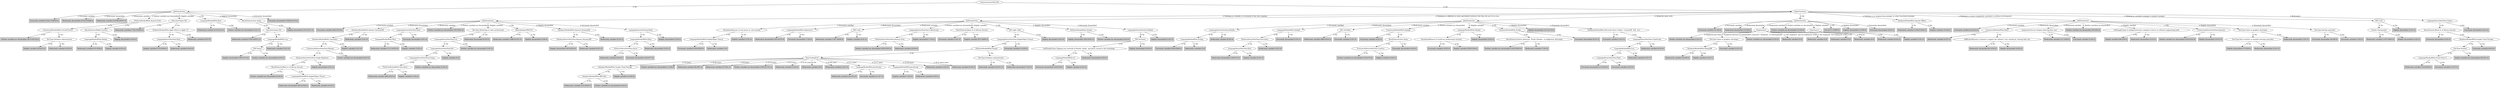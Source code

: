 digraph J48Tree {
N0 [label="CommunicationTools.NA" ]
N0->N1 [label="= No"]
N1 [label="JobSatisfaction" ]
N1->N2 [label="= Extremely satisfied"]
N2 [label="Extremely satisfied (10413.0/4818.0)" shape=box style=filled ]
N1->N3 [label="= Moderately dissatisfied"]
N3 [label="Moderately dissatisfied (5142.0/3568.0)" shape=box style=filled ]
N1->N4 [label="= Moderately satisfied"]
N4 [label="Moderately satisfied (21540.0/9747.0)" shape=box style=filled ]
N1->N5 [label="= Neither satisfied nor dissatisfied"]
N5 [label="PlatformWorkedWith.Amazon Echo" ]
N5->N6 [label="= No"]
N6 [label="FrameworkWorkedWith.Torch/PyTorch" ]
N6->N7 [label="= No"]
N7 [label="Neither satisfied nor dissatisfied (3675.0/2742.0)" shape=box style=filled ]
N6->N8 [label="= Yes"]
N8 [label="DevType.Database administrator" ]
N8->N9 [label="= No"]
N9 [label="Slightly satisfied (29.0/15.0)" shape=box style=filled ]
N8->N10 [label="= Yes"]
N10 [label="Moderately satisfied (6.0/2.0)" shape=box style=filled ]
N5->N11 [label="= Yes"]
N11 [label="RaceEthnicity.Middle Eastern" ]
N11->N12 [label="= No"]
N12 [label="LanguageWorkedWith.Matlab" ]
N12->N13 [label="= No"]
N13 [label="Moderately satisfied (91.0/56.0)" shape=box style=filled ]
N12->N14 [label="= Yes"]
N14 [label="Slightly satisfied (6.0/3.0)" shape=box style=filled ]
N11->N15 [label="= Yes"]
N15 [label="Slightly dissatisfied (4.0/2.0)" shape=box style=filled ]
N1->N16 [label="= Slightly satisfied"]
N16 [label="EducationTypes.NA" ]
N16->N17 [label="= No"]
N17 [label="Moderately satisfied (7762.0/5006.0)" shape=box style=filled ]
N16->N18 [label="= Yes"]
N18 [label="PlatformWorkedWith.Apple Watch or Apple TV" ]
N18->N19 [label="= No"]
N19 [label="LanguageDesireNextYear.Rust" ]
N19->N20 [label="= No"]
N20 [label="Slightly satisfied (375.0/204.0)" shape=box style=filled ]
N19->N21 [label="= Yes"]
N21 [label="Moderately satisfied (6.0/4.0)" shape=box style=filled ]
N18->N22 [label="= Yes"]
N22 [label="Moderately satisfied (8.0/3.0)" shape=box style=filled ]
N1->N23 [label="= NA"]
N23 [label="LanguageWorkedWith.Rust" ]
N23->N24 [label="= No"]
N24 [label="Moderately satisfied (214.0/142.0)" shape=box style=filled ]
N23->N25 [label="= Yes"]
N25 [label="Neither satisfied nor dissatisfied (3.0/1.0)" shape=box style=filled ]
N1->N26 [label="= Slightly dissatisfied"]
N26 [label="RaceEthnicity.East Asian" ]
N26->N27 [label="= No"]
N27 [label="EducationTypes.NA" ]
N27->N28 [label="= No"]
N28 [label="Moderately satisfied (5303.0/3911.0)" shape=box style=filled ]
N27->N29 [label="= Yes"]
N29 [label="LanguageWorkedWith.Lua" ]
N29->N30 [label="= No"]
N30 [label="IDE.Emacs" ]
N30->N31 [label="= No"]
N31 [label="Slightly dissatisfied (189.0/119.0)" shape=box style=filled ]
N30->N32 [label="= Yes"]
N32 [label="Neither satisfied nor dissatisfied (6.0/4.0)" shape=box style=filled ]
N29->N33 [label="= Yes"]
N33 [label="Moderately satisfied (5.0/1.0)" shape=box style=filled ]
N26->N34 [label="= Yes"]
N34 [label="Slightly dissatisfied (255.0/167.0)" shape=box style=filled ]
N1->N35 [label="= Extremely dissatisfied"]
N35 [label="Extremely dissatisfied (1938.0/1274.0)" shape=box style=filled ]
N0->N36 [label="= Yes"]
N36 [label="HopeFiveYears" ]
N36->N37 [label="= Working as a founder or co-founder of my own company"]
N37 [label="JobSatisfaction" ]
N37->N38 [label="= Extremely satisfied"]
N38 [label="Extremely satisfied (492.0/219.0)" shape=box style=filled ]
N37->N39 [label="= Moderately dissatisfied"]
N39 [label="DatabaseWorkedWith.Amazon DynamoDB" ]
N39->N40 [label="= No"]
N40 [label="DatabaseWorkedWith.Cassandra" ]
N40->N41 [label="= No"]
N41 [label="FrameworkDesireNextYear.Hadoop" ]
N41->N42 [label="= No"]
N42 [label="DatabaseDesireNextYear.Google BigQuery" ]
N42->N43 [label="= No"]
N43 [label="RaceEthnicity.Black or of African descent" ]
N43->N44 [label="= Yes"]
N44 [label="Neither satisfied nor dissatisfied (6.0/4.0)" shape=box style=filled ]
N43->N45 [label="= No"]
N45 [label="LanguageWorkedWith.Delphi/Object Pascal" ]
N45->N46 [label="= No"]
N46 [label="Moderately dissatisfied (263.0/162.0)" shape=box style=filled ]
N45->N47 [label="= Yes"]
N47 [label="Moderately satisfied (4.0/2.0)" shape=box style=filled ]
N42->N48 [label="= Yes"]
N48 [label="Slightly dissatisfied (5.0/1.0)" shape=box style=filled ]
N41->N49 [label="= Yes"]
N49 [label="Neither satisfied nor dissatisfied (9.0/5.0)" shape=box style=filled ]
N40->N50 [label="= Yes"]
N50 [label="Slightly satisfied (3.0/1.0)" shape=box style=filled ]
N39->N51 [label="= Yes"]
N51 [label="Moderately satisfied (3.0/1.0)" shape=box style=filled ]
N37->N52 [label="= Moderately satisfied"]
N52 [label="LanguageDesireNextYear.Hack" ]
N52->N53 [label="= No"]
N53 [label="LanguageWorkedWith.Rust" ]
N53->N54 [label="= No"]
N54 [label="Moderately satisfied (1113.0/535.0)" shape=box style=filled ]
N53->N55 [label="= Yes"]
N55 [label="Slightly satisfied (5.0/2.0)" shape=box style=filled ]
N52->N56 [label="= Yes"]
N56 [label="Extremely dissatisfied (3.0/1.0)" shape=box style=filled ]
N37->N57 [label="= Neither satisfied nor dissatisfied"]
N57 [label="Neither satisfied nor dissatisfied (355.0/251.0)" shape=box style=filled ]
N37->N58 [label="= Slightly satisfied"]
N58 [label="DevType.Marketing or sales professional" ]
N58->N59 [label="= No"]
N59 [label="LanguageDesireNextYear.Lua" ]
N59->N60 [label="= No"]
N60 [label="LanguageDesireNextYear.Perl" ]
N60->N61 [label="= No"]
N61 [label="LanguageDesireNextYear.Erlang" ]
N61->N62 [label="= No"]
N62 [label="PlatformWorkedWith.Serverless" ]
N62->N63 [label="= No"]
N63 [label="Moderately satisfied (484.0/323.0)" shape=box style=filled ]
N62->N64 [label="= Yes"]
N64 [label="Slightly satisfied (5.0/2.0)" shape=box style=filled ]
N61->N65 [label="= Yes"]
N65 [label="Neither satisfied nor dissatisfied (4.0/2.0)" shape=box style=filled ]
N60->N66 [label="= Yes"]
N66 [label="Slightly satisfied (4.0)" shape=box style=filled ]
N59->N67 [label="= Yes"]
N67 [label="Neither satisfied nor dissatisfied (3.0/1.0)" shape=box style=filled ]
N58->N68 [label="= Yes"]
N68 [label="Moderately dissatisfied (6.0/3.0)" shape=box style=filled ]
N37->N69 [label="= NA"]
N69 [label="Methodology.PRINCE2" ]
N69->N70 [label="= No"]
N70 [label="Moderately satisfied (1886.0/1431.0)" shape=box style=filled ]
N69->N71 [label="= Yes"]
N71 [label="Slightly dissatisfied (9.0/6.0)" shape=box style=filled ]
N37->N72 [label="= Slightly dissatisfied"]
N72 [label="DatabaseWorkedWith.Amazon DynamoDB" ]
N72->N73 [label="= No"]
N73 [label="DatabaseDesireNextYear.Amazon DynamoDB" ]
N73->N74 [label="= No"]
N74 [label="Slightly dissatisfied (343.0/252.0)" shape=box style=filled ]
N73->N75 [label="= Yes"]
N75 [label="Moderately satisfied (6.0/1.0)" shape=box style=filled ]
N72->N76 [label="= Yes"]
N76 [label="Moderately satisfied (5.0/1.0)" shape=box style=filled ]
N37->N77 [label="= Extremely dissatisfied"]
N77 [label="LanguageDesireNextYear.Ruby" ]
N77->N78 [label="= No"]
N78 [label="LanguageWorkedWith.Ruby" ]
N78->N79 [label="= No"]
N79 [label="PlatformDesireNextYear.Azure" ]
N79->N80 [label="= Yes"]
N80 [label="Moderately satisfied (8.0/5.0)" shape=box style=filled ]
N79->N81 [label="= No"]
N81 [label="Extremely dissatisfied (126.0/77.0)" shape=box style=filled ]
N78->N82 [label="= Yes"]
N82 [label="Moderately dissatisfied (3.0/1.0)" shape=box style=filled ]
N77->N83 [label="= Yes"]
N83 [label="Slightly dissatisfied (5.0/2.0)" shape=box style=filled ]
N36->N84 [label="= Working in a different or more specialized technical role than the one I\'m in now"]
N84 [label="JobSatisfaction" ]
N84->N85 [label="= Extremely satisfied"]
N85 [label="HackathonReasons.To win prizes or cash awards" ]
N85->N86 [label="= No"]
N86 [label="LanguageWorkedWith.Delphi/Object Pascal" ]
N86->N87 [label="= No"]
N87 [label="Extremely satisfied (438.0/205.0)" shape=box style=filled ]
N86->N88 [label="= Yes"]
N88 [label="Moderately satisfied (5.0)" shape=box style=filled ]
N85->N89 [label="= Yes"]
N89 [label="Slightly satisfied (3.0/1.0)" shape=box style=filled ]
N84->N90 [label="= Moderately dissatisfied"]
N90 [label="LanguageWorkedWith.Objective-C" ]
N90->N91 [label="= No"]
N91 [label="Moderately dissatisfied (433.0/270.0)" shape=box style=filled ]
N90->N92 [label="= Yes"]
N92 [label="Extremely dissatisfied (7.0/4.0)" shape=box style=filled ]
N84->N93 [label="= Moderately satisfied"]
N93 [label="IDE.Coda" ]
N93->N94 [label="= No"]
N94 [label="Moderately satisfied (1397.0/656.0)" shape=box style=filled ]
N93->N95 [label="= Yes"]
N95 [label="Slightly satisfied (4.0/1.0)" shape=box style=filled ]
N84->N96 [label="= Neither satisfied nor dissatisfied"]
N96 [label="LanguageDesireNextYear.CoffeeScript" ]
N96->N97 [label="= No"]
N97 [label="PlatformDesireNextYear.Amazon Echo" ]
N97->N98 [label="= No"]
N98 [label="Neither satisfied nor dissatisfied (383.0/255.0)" shape=box style=filled ]
N97->N99 [label="= Yes"]
N99 [label="Moderately satisfied (8.0/4.0)" shape=box style=filled ]
N96->N100 [label="= Yes"]
N100 [label="Slightly dissatisfied (7.0/2.0)" shape=box style=filled ]
N84->N101 [label="= Slightly satisfied"]
N101 [label="RaceEthnicity.Black or of African descent" ]
N101->N102 [label="= Yes"]
N102 [label="Extremely satisfied (3.0/1.0)" shape=box style=filled ]
N101->N103 [label="= No"]
N103 [label="Slightly satisfied (672.0/409.0)" shape=box style=filled ]
N84->N104 [label="= NA"]
N104 [label="IDE.Light Table" ]
N104->N105 [label="= No"]
N105 [label="LanguageDesireNextYear.Delphi/Object Pascal" ]
N105->N106 [label="= No"]
N106 [label="PlatformWorkedWith.Drupal" ]
N106->N107 [label="= No"]
N107 [label="YearsCodingProf" ]
N107->N108 [label="= 3-5 years"]
N108 [label="DatabaseWorkedWith.Google Cloud Storage" ]
N108->N109 [label="= No"]
N109 [label="DatabaseWorkedWith.IBM Db2" ]
N109->N110 [label="= No"]
N110 [label="Moderately satisfied (310.0/203.0)" shape=box style=filled ]
N109->N111 [label="= Yes"]
N111 [label="Neither satisfied nor dissatisfied (6.0/4.0)" shape=box style=filled ]
N108->N112 [label="= Yes"]
N112 [label="Slightly satisfied (14.0/9.0)" shape=box style=filled ]
N107->N113 [label="= 18-20 years"]
N113 [label="Neither satisfied nor dissatisfied (11.0/8.0)" shape=box style=filled ]
N107->N114 [label="= 6-8 years"]
N114 [label="Moderately satisfied (92.0/67.0)" shape=box style=filled ]
N107->N115 [label="= 12-14 years"]
N115 [label="Moderately satisfied (27.0/21.0)" shape=box style=filled ]
N107->N116 [label="= 0-2 years"]
N116 [label="Neither satisfied nor dissatisfied (1583.0/1141.0)" shape=box style=filled ]
N107->N117 [label="= 21-23 years"]
N117 [label="Moderately satisfied (5.0/2.0)" shape=box style=filled ]
N107->N118 [label="= NA"]
N118 [label="Moderately satisfied (0.0)" shape=box style=filled ]
N107->N119 [label="= 24-26 years"]
N119 [label="Moderately satisfied (2.0/1.0)" shape=box style=filled ]
N107->N120 [label="= 9-11 years"]
N120 [label="LanguageWorkedWith.JavaScript" ]
N120->N121 [label="= Yes"]
N121 [label="Moderately satisfied (20.0/12.0)" shape=box style=filled ]
N120->N122 [label="= No"]
N122 [label="Extremely satisfied (11.0/7.0)" shape=box style=filled ]
N107->N123 [label="= 15-17 years"]
N123 [label="LanguageWorkedWith.JavaScript" ]
N123->N124 [label="= Yes"]
N124 [label="Slightly satisfied (7.0/2.0)" shape=box style=filled ]
N123->N125 [label="= No"]
N125 [label="Moderately satisfied (9.0/5.0)" shape=box style=filled ]
N107->N126 [label="= 27-29 years"]
N126 [label="Moderately satisfied (3.0/2.0)" shape=box style=filled ]
N107->N127 [label="= 30 or more years"]
N127 [label="Moderately satisfied (6.0/4.0)" shape=box style=filled ]
N106->N128 [label="= Yes"]
N128 [label="DevType.Database administrator" ]
N128->N129 [label="= No"]
N129 [label="Moderately satisfied (23.0/11.0)" shape=box style=filled ]
N128->N130 [label="= Yes"]
N130 [label="Moderately dissatisfied (7.0/3.0)" shape=box style=filled ]
N105->N131 [label="= Yes"]
N131 [label="Extremely satisfied (12.0/9.0)" shape=box style=filled ]
N104->N132 [label="= Yes"]
N132 [label="Slightly dissatisfied (5.0/3.0)" shape=box style=filled ]
N84->N133 [label="= Slightly dissatisfied"]
N133 [label="PlatformWorkedWith.Drupal" ]
N133->N134 [label="= No"]
N134 [label="Slightly dissatisfied (503.0/347.0)" shape=box style=filled ]
N133->N135 [label="= Yes"]
N135 [label="Neither satisfied nor dissatisfied (4.0/2.0)" shape=box style=filled ]
N84->N136 [label="= Extremely dissatisfied"]
N136 [label="LanguageDesireNextYear.Matlab" ]
N136->N137 [label="= No"]
N137 [label="IDE.PyCharm" ]
N137->N138 [label="= No"]
N138 [label="SelfTaughtTypes.Tapping your network of friends  family  and peers versed in the technology" ]
N138->N139 [label="= No"]
N139 [label="LanguageWorkedWith.Go" ]
N139->N140 [label="= No"]
N140 [label="Extremely dissatisfied (136.0/78.0)" shape=box style=filled ]
N139->N141 [label="= Yes"]
N141 [label="Slightly satisfied (4.0/2.0)" shape=box style=filled ]
N138->N142 [label="= Yes"]
N142 [label="Moderately dissatisfied (4.0/2.0)" shape=box style=filled ]
N137->N143 [label="= Yes"]
N143 [label="Slightly dissatisfied (6.0/3.0)" shape=box style=filled ]
N136->N144 [label="= Yes"]
N144 [label="Slightly dissatisfied (3.0/1.0)" shape=box style=filled ]
N36->N145 [label="= Doing the same work"]
N145 [label="JobSatisfaction" ]
N145->N146 [label="= Extremely satisfied"]
N146 [label="LanguageDesireNextYear.Matlab" ]
N146->N147 [label="= No"]
N147 [label="LanguageWorkedWith.Erlang" ]
N147->N148 [label="= No"]
N148 [label="Extremely satisfied (658.0/266.0)" shape=box style=filled ]
N147->N149 [label="= Yes"]
N149 [label="Moderately satisfied (3.0)" shape=box style=filled ]
N146->N150 [label="= Yes"]
N150 [label="Moderately satisfied (8.0/2.0)" shape=box style=filled ]
N145->N151 [label="= Moderately dissatisfied"]
N151 [label="LanguageWorkedWith.Haskell" ]
N151->N152 [label="= No"]
N152 [label="PlatformDesireNextYear.Serverless" ]
N152->N153 [label="= No"]
N153 [label="LanguageDesireNextYear.Rust" ]
N153->N154 [label="= No"]
N154 [label="Moderately dissatisfied (158.0/73.0)" shape=box style=filled ]
N153->N155 [label="= Yes"]
N155 [label="Slightly satisfied (5.0/1.0)" shape=box style=filled ]
N152->N156 [label="= Yes"]
N156 [label="Moderately satisfied (3.0/1.0)" shape=box style=filled ]
N151->N157 [label="= Yes"]
N157 [label="Extremely dissatisfied (3.0/1.0)" shape=box style=filled ]
N145->N158 [label="= Moderately satisfied"]
N158 [label="IDE.TextMate" ]
N158->N159 [label="= No"]
N159 [label="Moderately satisfied (888.0/334.0)" shape=box style=filled ]
N158->N160 [label="= Yes"]
N160 [label="Extremely satisfied (2.0/1.0)" shape=box style=filled ]
N145->N161 [label="= Neither satisfied nor dissatisfied"]
N161 [label="FrameworkWorkedWith.Django" ]
N161->N162 [label="= Yes"]
N162 [label="Extremely satisfied (4.0/2.0)" shape=box style=filled ]
N161->N163 [label="= No"]
N163 [label="RaceEthnicity.East Asian" ]
N163->N164 [label="= No"]
N164 [label="FrameworkDesireNextYear.Cordova" ]
N164->N165 [label="= No"]
N165 [label="Neither satisfied nor dissatisfied (132.0/76.0)" shape=box style=filled ]
N164->N166 [label="= Yes"]
N166 [label="Slightly satisfied (4.0/2.0)" shape=box style=filled ]
N163->N167 [label="= Yes"]
N167 [label="Extremely dissatisfied (4.0/2.0)" shape=box style=filled ]
N145->N168 [label="= Slightly satisfied"]
N168 [label="LanguageWorkedWith.Matlab" ]
N168->N169 [label="= No"]
N169 [label="HackathonReasons.To build my professional network" ]
N169->N170 [label="= Yes"]
N170 [label="Extremely satisfied (4.0/2.0)" shape=box style=filled ]
N169->N171 [label="= No"]
N171 [label="Slightly satisfied (258.0/144.0)" shape=box style=filled ]
N168->N172 [label="= Yes"]
N172 [label="Slightly dissatisfied (4.0/2.0)" shape=box style=filled ]
N145->N173 [label="= NA"]
N173 [label="PlatformWorkedWith.Predix" ]
N173->N174 [label="= No"]
N174 [label="RaceEthnicity.Native American  Pacific Islander  or Indigenous Australian" ]
N174->N175 [label="= No"]
N175 [label="Neither satisfied nor dissatisfied (1245.0/923.0)" shape=box style=filled ]
N174->N176 [label="= Yes"]
N176 [label="Moderately satisfied (7.0/3.0)" shape=box style=filled ]
N173->N177 [label="= Yes"]
N177 [label="Extremely dissatisfied (4.0/1.0)" shape=box style=filled ]
N145->N178 [label="= Slightly dissatisfied"]
N178 [label="Slightly dissatisfied (151.0/114.0)" shape=box style=filled ]
N145->N179 [label="= Extremely dissatisfied"]
N179 [label="DatabaseWorkedWith.Microsoft Azure (Tables  CosmosDB  SQL  etc)" ]
N179->N180 [label="= Yes"]
N180 [label="Extremely satisfied (3.0/1.0)" shape=box style=filled ]
N179->N181 [label="= No"]
N181 [label="LanguageDesireNextYear.TypeScript" ]
N181->N182 [label="= No"]
N182 [label="LanguageWorkedWith.Lua" ]
N182->N183 [label="= No"]
N183 [label="LanguageDesireNextYear.Ruby" ]
N183->N184 [label="= No"]
N184 [label="Extremely dissatisfied (110.0/43.0)" shape=box style=filled ]
N183->N185 [label="= Yes"]
N185 [label="Extremely satisfied (3.0/2.0)" shape=box style=filled ]
N182->N186 [label="= Yes"]
N186 [label="Moderately satisfied (2.0/1.0)" shape=box style=filled ]
N181->N187 [label="= Yes"]
N187 [label="Moderately satisfied (6.0/3.0)" shape=box style=filled ]
N36->N188 [label="= NA"]
N188 [label="JobSatisfaction" ]
N188->N189 [label="= Extremely satisfied"]
N189 [label="Extremely satisfied (21.0/9.0)" shape=box style=filled ]
N188->N190 [label="= Moderately dissatisfied"]
N190 [label="Moderately dissatisfied (10.0/6.0)" shape=box style=filled ]
N188->N191 [label="= Moderately satisfied"]
N191 [label="Employment" ]
N191->N192 [label="= Employed part-time"]
N192 [label="Neither satisfied nor dissatisfied (2.0/1.0)" shape=box style=filled ]
N191->N193 [label="= Employed full-time"]
N193 [label="DevType.Game or graphics developer" ]
N193->N194 [label="= No"]
N194 [label="DatabaseWorkedWith.MongoDB" ]
N194->N195 [label="= No"]
N195 [label="Moderately satisfied (34.0/9.0)" shape=box style=filled ]
N194->N196 [label="= Yes"]
N196 [label="Slightly satisfied (3.0/1.0)" shape=box style=filled ]
N193->N197 [label="= Yes"]
N197 [label="Extremely satisfied (2.0/1.0)" shape=box style=filled ]
N191->N198 [label="= Independent contractor  freelancer  or self-employed"]
N198 [label="Neither satisfied nor dissatisfied (5.0/3.0)" shape=box style=filled ]
N191->N199 [label="= Not employed  and not looking for work"]
N199 [label="Moderately satisfied (0.0)" shape=box style=filled ]
N191->N200 [label="= Not employed  but looking for work"]
N200 [label="Moderately satisfied (0.0)" shape=box style=filled ]
N191->N201 [label="= NA"]
N201 [label="Moderately satisfied (0.0)" shape=box style=filled ]
N191->N202 [label="= Retired"]
N202 [label="Moderately satisfied (0.0)" shape=box style=filled ]
N188->N203 [label="= Neither satisfied nor dissatisfied"]
N203 [label="Neither satisfied nor dissatisfied (14.0/6.0)" shape=box style=filled ]
N188->N204 [label="= Slightly satisfied"]
N204 [label="OpenSource" ]
N204->N205 [label="= No"]
N205 [label="Moderately satisfied (8.0/2.0)" shape=box style=filled ]
N204->N206 [label="= Yes"]
N206 [label="Slightly satisfied (5.0/1.0)" shape=box style=filled ]
N188->N207 [label="= NA"]
N207 [label="NA (22717.0/369.0)" shape=box style=filled ]
N188->N208 [label="= Slightly dissatisfied"]
N208 [label="Slightly dissatisfied (13.0/8.0)" shape=box style=filled ]
N188->N209 [label="= Extremely dissatisfied"]
N209 [label="Extremely dissatisfied (8.0/2.0)" shape=box style=filled ]
N36->N210 [label="= Working as an engineering manager or other functional manager"]
N210 [label="DatabaseWorkedWith.Apache HBase" ]
N210->N211 [label="= No"]
N211 [label="Moderately satisfied (1549.0/1044.0)" shape=box style=filled ]
N210->N212 [label="= Yes"]
N212 [label="Slightly satisfied (10.0/4.0)" shape=box style=filled ]
N36->N213 [label="= Working in a career completely unrelated to software development"]
N213 [label="JobSatisfaction" ]
N213->N214 [label="= Extremely satisfied"]
N214 [label="Extremely satisfied (32.0/14.0)" shape=box style=filled ]
N213->N215 [label="= Moderately dissatisfied"]
N215 [label="FrameworkWorkedWith.React" ]
N215->N216 [label="= Yes"]
N216 [label="Moderately satisfied (4.0/1.0)" shape=box style=filled ]
N215->N217 [label="= No"]
N217 [label="AdBlockerReasons.I wanted to support the website I was visiting by viewing their ads" ]
N217->N218 [label="= No"]
N218 [label="Moderately dissatisfied (61.0/32.0)" shape=box style=filled ]
N217->N219 [label="= Yes"]
N219 [label="Slightly dissatisfied (4.0/2.0)" shape=box style=filled ]
N213->N220 [label="= Moderately satisfied"]
N220 [label="ErgonomicDevices.Fatigue-relieving floor mat" ]
N220->N221 [label="= No"]
N221 [label="Moderately satisfied (111.0/56.0)" shape=box style=filled ]
N220->N222 [label="= Yes"]
N222 [label="Extremely satisfied (3.0/2.0)" shape=box style=filled ]
N213->N223 [label="= Neither satisfied nor dissatisfied"]
N223 [label="Neither satisfied nor dissatisfied (49.0/29.0)" shape=box style=filled ]
N213->N224 [label="= Slightly satisfied"]
N224 [label="SelfTaughtTypes.A college/university computer science or software engineering book" ]
N224->N225 [label="= No"]
N225 [label="Slightly satisfied (68.0/39.0)" shape=box style=filled ]
N224->N226 [label="= Yes"]
N226 [label="Moderately dissatisfied (3.0/1.0)" shape=box style=filled ]
N213->N227 [label="= NA"]
N227 [label="FrameworkDesireNextYear.Xamarin" ]
N227->N228 [label="= No"]
N228 [label="Neither satisfied nor dissatisfied (254.0/193.0)" shape=box style=filled ]
N227->N229 [label="= Yes"]
N229 [label="Slightly dissatisfied (14.0/7.0)" shape=box style=filled ]
N213->N230 [label="= Slightly dissatisfied"]
N230 [label="DevType.Game or graphics developer" ]
N230->N231 [label="= No"]
N231 [label="DevType.Data scientist or machine learning specialist" ]
N231->N232 [label="= No"]
N232 [label="Slightly dissatisfied (57.0/28.0)" shape=box style=filled ]
N231->N233 [label="= Yes"]
N233 [label="Moderately dissatisfied (3.0/1.0)" shape=box style=filled ]
N230->N234 [label="= Yes"]
N234 [label="Moderately dissatisfied (3.0/1.0)" shape=box style=filled ]
N213->N235 [label="= Extremely dissatisfied"]
N235 [label="DevType.DevOps specialist" ]
N235->N236 [label="= No"]
N236 [label="Extremely dissatisfied (26.0/8.0)" shape=box style=filled ]
N235->N237 [label="= Yes"]
N237 [label="Extremely satisfied (3.0/2.0)" shape=box style=filled ]
N36->N238 [label="= Working as a product manager or project manager"]
N238 [label="IDE.Coda" ]
N238->N239 [label="= No"]
N239 [label="Gender.Transgender" ]
N239->N240 [label="= No"]
N240 [label="Moderately satisfied (1397.0/943.0)" shape=box style=filled ]
N239->N241 [label="= Yes"]
N241 [label="Slightly dissatisfied (4.0/2.0)" shape=box style=filled ]
N238->N242 [label="= Yes"]
N242 [label="Slightly dissatisfied (5.0/1.0)" shape=box style=filled ]
N36->N243 [label="= Retirement"]
N243 [label="LanguageDesireNextYear.Clojure" ]
N243->N244 [label="= No"]
N244 [label="RaceEthnicity.Black or of African descent" ]
N244->N245 [label="= Yes"]
N245 [label="Extremely dissatisfied (4.0/2.0)" shape=box style=filled ]
N244->N246 [label="= No"]
N246 [label="DatabaseWorkedWith.Google Cloud Storage" ]
N246->N247 [label="= No"]
N247 [label="DevType.Student" ]
N247->N248 [label="= No"]
N248 [label="LanguageWorkedWith.Visual Basic 6" ]
N248->N249 [label="= No"]
N249 [label="Moderately satisfied (318.0/209.0)" shape=box style=filled ]
N248->N250 [label="= Yes"]
N250 [label="Extremely satisfied (13.0/7.0)" shape=box style=filled ]
N247->N251 [label="= Yes"]
N251 [label="Neither satisfied nor dissatisfied (36.0/21.0)" shape=box style=filled ]
N246->N252 [label="= Yes"]
N252 [label="Extremely satisfied (8.0/2.0)" shape=box style=filled ]
N243->N253 [label="= Yes"]
N253 [label="Extremely dissatisfied (4.0/1.0)" shape=box style=filled ]
}

